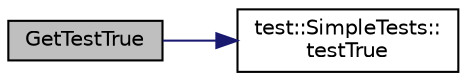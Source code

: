 digraph "GetTestTrue"
{
 // LATEX_PDF_SIZE
  edge [fontname="Helvetica",fontsize="10",labelfontname="Helvetica",labelfontsize="10"];
  node [fontname="Helvetica",fontsize="10",shape=record];
  rankdir="LR";
  Node1 [label="GetTestTrue",height=0.2,width=0.4,color="black", fillcolor="grey75", style="filled", fontcolor="black",tooltip=" "];
  Node1 -> Node2 [color="midnightblue",fontsize="10",style="solid",fontname="Helvetica"];
  Node2 [label="test::SimpleTests::\ltestTrue",height=0.2,width=0.4,color="black", fillcolor="white", style="filled",URL="$classtest_1_1_simple_tests.html#af3bb060b54943191027d6981ccd6d3e4",tooltip=" "];
}

